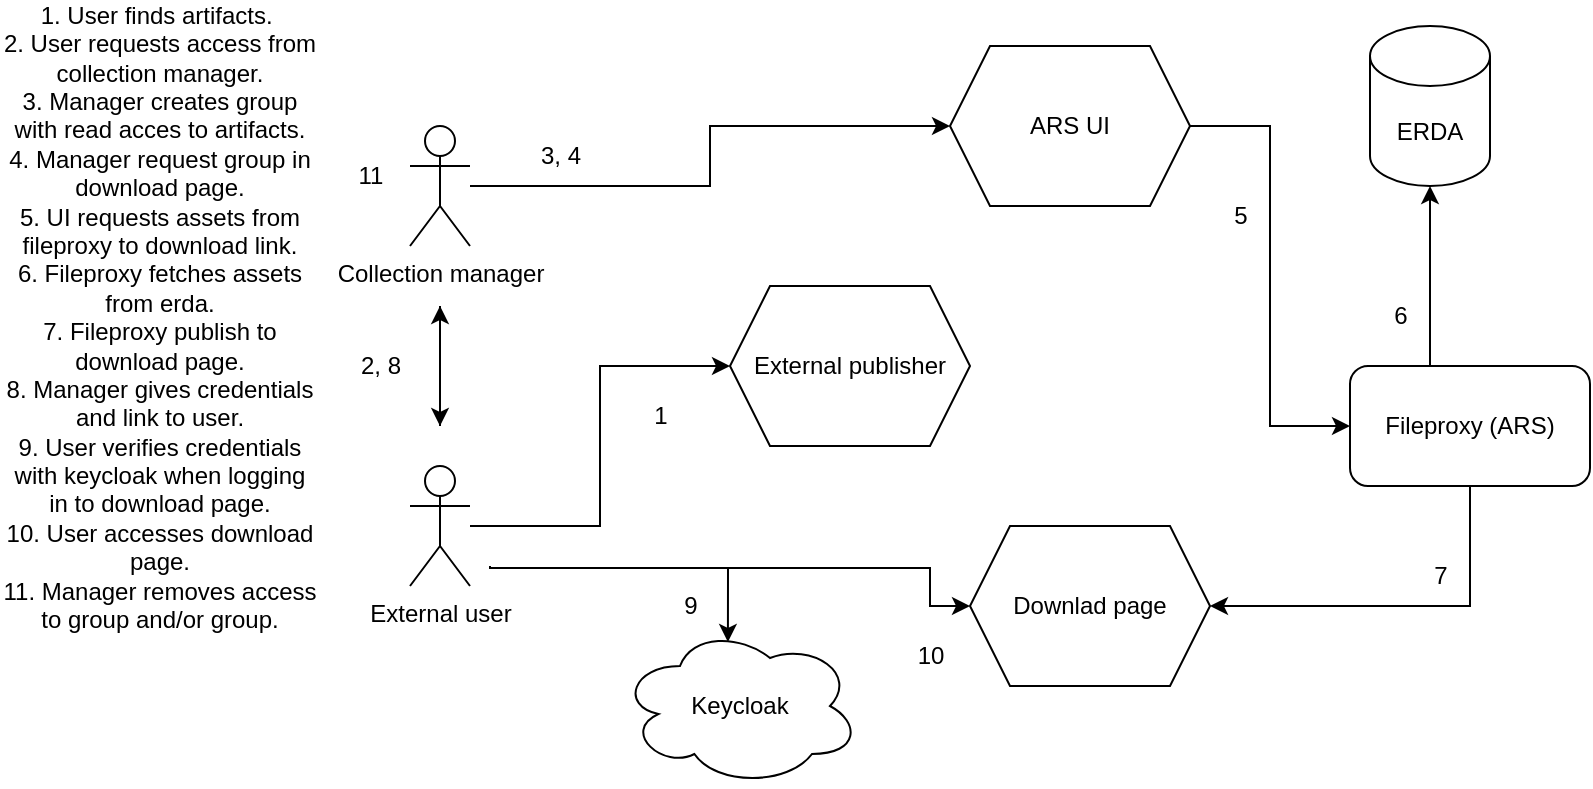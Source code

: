 <mxfile version="26.1.1">
  <diagram name="Page-1" id="2EJGotbgzcUJEXgHxPfz">
    <mxGraphModel dx="1434" dy="744" grid="1" gridSize="10" guides="1" tooltips="1" connect="1" arrows="1" fold="1" page="1" pageScale="1" pageWidth="850" pageHeight="1100" math="0" shadow="0">
      <root>
        <mxCell id="0" />
        <mxCell id="1" parent="0" />
        <mxCell id="wD_IZJfp_UTXeCv4Mxem-26" style="edgeStyle=orthogonalEdgeStyle;rounded=0;orthogonalLoop=1;jettySize=auto;html=1;entryX=0;entryY=0.5;entryDx=0;entryDy=0;" edge="1" parent="1" source="wD_IZJfp_UTXeCv4Mxem-1" target="wD_IZJfp_UTXeCv4Mxem-17">
          <mxGeometry relative="1" as="geometry" />
        </mxCell>
        <mxCell id="wD_IZJfp_UTXeCv4Mxem-27" style="edgeStyle=orthogonalEdgeStyle;rounded=0;orthogonalLoop=1;jettySize=auto;html=1;" edge="1" parent="1">
          <mxGeometry relative="1" as="geometry">
            <mxPoint x="260" y="240" as="sourcePoint" />
            <mxPoint x="260" y="180" as="targetPoint" />
          </mxGeometry>
        </mxCell>
        <mxCell id="wD_IZJfp_UTXeCv4Mxem-36" style="edgeStyle=orthogonalEdgeStyle;rounded=0;orthogonalLoop=1;jettySize=auto;html=1;entryX=0;entryY=0.5;entryDx=0;entryDy=0;" edge="1" parent="1" target="wD_IZJfp_UTXeCv4Mxem-14">
          <mxGeometry relative="1" as="geometry">
            <mxPoint x="285" y="310" as="sourcePoint" />
            <Array as="points">
              <mxPoint x="285" y="311" />
              <mxPoint x="505" y="311" />
              <mxPoint x="505" y="330" />
            </Array>
          </mxGeometry>
        </mxCell>
        <mxCell id="wD_IZJfp_UTXeCv4Mxem-43" style="edgeStyle=orthogonalEdgeStyle;rounded=0;orthogonalLoop=1;jettySize=auto;html=1;entryX=0.533;entryY=0.1;entryDx=0;entryDy=0;entryPerimeter=0;" edge="1" parent="1">
          <mxGeometry relative="1" as="geometry">
            <mxPoint x="403.96" y="348" as="targetPoint" />
            <mxPoint x="285" y="310" as="sourcePoint" />
            <Array as="points">
              <mxPoint x="285" y="311" />
              <mxPoint x="404" y="311" />
            </Array>
          </mxGeometry>
        </mxCell>
        <mxCell id="wD_IZJfp_UTXeCv4Mxem-1" value="External user" style="shape=umlActor;verticalLabelPosition=bottom;verticalAlign=top;html=1;outlineConnect=0;" vertex="1" parent="1">
          <mxGeometry x="245" y="260" width="30" height="60" as="geometry" />
        </mxCell>
        <mxCell id="wD_IZJfp_UTXeCv4Mxem-28" style="edgeStyle=orthogonalEdgeStyle;rounded=0;orthogonalLoop=1;jettySize=auto;html=1;entryX=0;entryY=0.5;entryDx=0;entryDy=0;" edge="1" parent="1" source="wD_IZJfp_UTXeCv4Mxem-2" target="wD_IZJfp_UTXeCv4Mxem-13">
          <mxGeometry relative="1" as="geometry" />
        </mxCell>
        <mxCell id="wD_IZJfp_UTXeCv4Mxem-34" style="edgeStyle=orthogonalEdgeStyle;rounded=0;orthogonalLoop=1;jettySize=auto;html=1;" edge="1" parent="1">
          <mxGeometry relative="1" as="geometry">
            <mxPoint x="260" y="180" as="sourcePoint" />
            <mxPoint x="260" y="240" as="targetPoint" />
          </mxGeometry>
        </mxCell>
        <mxCell id="wD_IZJfp_UTXeCv4Mxem-2" value="Collection manager&lt;div&gt;&lt;br&gt;&lt;/div&gt;" style="shape=umlActor;verticalLabelPosition=bottom;verticalAlign=top;html=1;outlineConnect=0;" vertex="1" parent="1">
          <mxGeometry x="245" y="90" width="30" height="60" as="geometry" />
        </mxCell>
        <mxCell id="wD_IZJfp_UTXeCv4Mxem-33" style="edgeStyle=orthogonalEdgeStyle;rounded=0;orthogonalLoop=1;jettySize=auto;html=1;entryX=1;entryY=0.5;entryDx=0;entryDy=0;exitX=0.5;exitY=1;exitDx=0;exitDy=0;" edge="1" parent="1" source="wD_IZJfp_UTXeCv4Mxem-7" target="wD_IZJfp_UTXeCv4Mxem-14">
          <mxGeometry relative="1" as="geometry" />
        </mxCell>
        <mxCell id="wD_IZJfp_UTXeCv4Mxem-7" value="Fileproxy (ARS)" style="rounded=1;whiteSpace=wrap;html=1;" vertex="1" parent="1">
          <mxGeometry x="715" y="210" width="120" height="60" as="geometry" />
        </mxCell>
        <mxCell id="wD_IZJfp_UTXeCv4Mxem-10" value="ERDA" style="shape=cylinder3;whiteSpace=wrap;html=1;boundedLbl=1;backgroundOutline=1;size=15;" vertex="1" parent="1">
          <mxGeometry x="725" y="40" width="60" height="80" as="geometry" />
        </mxCell>
        <mxCell id="wD_IZJfp_UTXeCv4Mxem-12" value="Keycloak" style="ellipse;shape=cloud;whiteSpace=wrap;html=1;" vertex="1" parent="1">
          <mxGeometry x="350" y="340" width="120" height="80" as="geometry" />
        </mxCell>
        <mxCell id="wD_IZJfp_UTXeCv4Mxem-29" style="edgeStyle=orthogonalEdgeStyle;rounded=0;orthogonalLoop=1;jettySize=auto;html=1;entryX=0;entryY=0.5;entryDx=0;entryDy=0;" edge="1" parent="1" source="wD_IZJfp_UTXeCv4Mxem-13" target="wD_IZJfp_UTXeCv4Mxem-7">
          <mxGeometry relative="1" as="geometry" />
        </mxCell>
        <mxCell id="wD_IZJfp_UTXeCv4Mxem-13" value="ARS UI" style="shape=hexagon;perimeter=hexagonPerimeter2;whiteSpace=wrap;html=1;fixedSize=1;" vertex="1" parent="1">
          <mxGeometry x="515" y="50" width="120" height="80" as="geometry" />
        </mxCell>
        <mxCell id="wD_IZJfp_UTXeCv4Mxem-14" value="Downlad page" style="shape=hexagon;perimeter=hexagonPerimeter2;whiteSpace=wrap;html=1;fixedSize=1;" vertex="1" parent="1">
          <mxGeometry x="525" y="290" width="120" height="80" as="geometry" />
        </mxCell>
        <mxCell id="wD_IZJfp_UTXeCv4Mxem-17" value="External publisher" style="shape=hexagon;perimeter=hexagonPerimeter2;whiteSpace=wrap;html=1;fixedSize=1;" vertex="1" parent="1">
          <mxGeometry x="405" y="170" width="120" height="80" as="geometry" />
        </mxCell>
        <mxCell id="wD_IZJfp_UTXeCv4Mxem-22" value="10" style="text;html=1;align=center;verticalAlign=middle;resizable=0;points=[];autosize=1;strokeColor=none;fillColor=none;" vertex="1" parent="1">
          <mxGeometry x="485" y="340" width="40" height="30" as="geometry" />
        </mxCell>
        <mxCell id="wD_IZJfp_UTXeCv4Mxem-23" value="2, 8" style="text;html=1;align=center;verticalAlign=middle;resizable=0;points=[];autosize=1;strokeColor=none;fillColor=none;" vertex="1" parent="1">
          <mxGeometry x="210" y="195" width="40" height="30" as="geometry" />
        </mxCell>
        <mxCell id="wD_IZJfp_UTXeCv4Mxem-30" style="edgeStyle=orthogonalEdgeStyle;rounded=0;orthogonalLoop=1;jettySize=auto;html=1;" edge="1" parent="1" source="wD_IZJfp_UTXeCv4Mxem-7">
          <mxGeometry relative="1" as="geometry">
            <mxPoint x="755" y="120" as="targetPoint" />
            <Array as="points">
              <mxPoint x="755" y="190" />
              <mxPoint x="755" y="190" />
            </Array>
          </mxGeometry>
        </mxCell>
        <mxCell id="wD_IZJfp_UTXeCv4Mxem-37" value="3, 4" style="text;html=1;align=center;verticalAlign=middle;resizable=0;points=[];autosize=1;strokeColor=none;fillColor=none;" vertex="1" parent="1">
          <mxGeometry x="300" y="90" width="40" height="30" as="geometry" />
        </mxCell>
        <mxCell id="wD_IZJfp_UTXeCv4Mxem-38" value="5" style="text;html=1;align=center;verticalAlign=middle;resizable=0;points=[];autosize=1;strokeColor=none;fillColor=none;" vertex="1" parent="1">
          <mxGeometry x="645" y="120" width="30" height="30" as="geometry" />
        </mxCell>
        <mxCell id="wD_IZJfp_UTXeCv4Mxem-39" value="6" style="text;html=1;align=center;verticalAlign=middle;resizable=0;points=[];autosize=1;strokeColor=none;fillColor=none;" vertex="1" parent="1">
          <mxGeometry x="725" y="170" width="30" height="30" as="geometry" />
        </mxCell>
        <mxCell id="wD_IZJfp_UTXeCv4Mxem-40" value="7" style="text;html=1;align=center;verticalAlign=middle;resizable=0;points=[];autosize=1;strokeColor=none;fillColor=none;" vertex="1" parent="1">
          <mxGeometry x="745" y="300" width="30" height="30" as="geometry" />
        </mxCell>
        <mxCell id="wD_IZJfp_UTXeCv4Mxem-41" value="1" style="text;html=1;align=center;verticalAlign=middle;resizable=0;points=[];autosize=1;strokeColor=none;fillColor=none;" vertex="1" parent="1">
          <mxGeometry x="355" y="220" width="30" height="30" as="geometry" />
        </mxCell>
        <mxCell id="wD_IZJfp_UTXeCv4Mxem-42" value="9" style="text;html=1;align=center;verticalAlign=middle;resizable=0;points=[];autosize=1;strokeColor=none;fillColor=none;" vertex="1" parent="1">
          <mxGeometry x="370" y="315" width="30" height="30" as="geometry" />
        </mxCell>
        <mxCell id="wD_IZJfp_UTXeCv4Mxem-52" value="1. User finds artifacts.&amp;nbsp;&lt;div&gt;2. User requests access from collection manager.&lt;/div&gt;&lt;div&gt;3. Manager creates group with read acces to artifacts.&lt;/div&gt;&lt;div&gt;4. Manager request group in download page.&lt;/div&gt;&lt;div&gt;5. UI requests assets from fileproxy to download link.&lt;/div&gt;&lt;div&gt;6. Fileproxy fetches assets from erda.&lt;/div&gt;&lt;div&gt;7. Fileproxy publish to download page.&lt;/div&gt;&lt;div&gt;8. Manager gives credentials and link to user.&lt;/div&gt;&lt;div&gt;9. User verifies credentials with keycloak when logging in to download page.&lt;/div&gt;&lt;div&gt;10. User accesses download page.&lt;/div&gt;&lt;div&gt;11. Manager removes access to group and/or group.&lt;/div&gt;&lt;div&gt;&amp;nbsp;&lt;div&gt;&lt;br&gt;&lt;/div&gt;&lt;/div&gt;" style="text;html=1;align=center;verticalAlign=middle;whiteSpace=wrap;rounded=0;" vertex="1" parent="1">
          <mxGeometry x="40" y="40" width="160" height="320" as="geometry" />
        </mxCell>
        <mxCell id="wD_IZJfp_UTXeCv4Mxem-53" value="11" style="text;html=1;align=center;verticalAlign=middle;resizable=0;points=[];autosize=1;strokeColor=none;fillColor=none;" vertex="1" parent="1">
          <mxGeometry x="205" y="100" width="40" height="30" as="geometry" />
        </mxCell>
      </root>
    </mxGraphModel>
  </diagram>
</mxfile>
